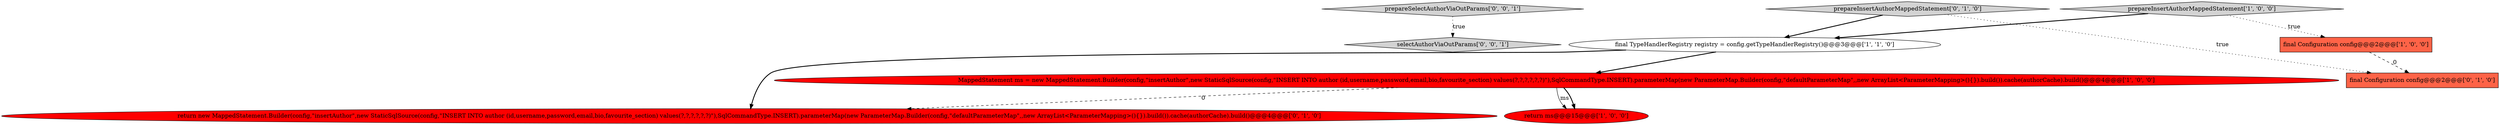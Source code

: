 digraph {
8 [style = filled, label = "prepareSelectAuthorViaOutParams['0', '0', '1']", fillcolor = lightgray, shape = diamond image = "AAA0AAABBB3BBB"];
6 [style = filled, label = "prepareInsertAuthorMappedStatement['0', '1', '0']", fillcolor = lightgray, shape = diamond image = "AAA0AAABBB2BBB"];
9 [style = filled, label = "selectAuthorViaOutParams['0', '0', '1']", fillcolor = lightgray, shape = diamond image = "AAA0AAABBB3BBB"];
4 [style = filled, label = "return ms@@@15@@@['1', '0', '0']", fillcolor = red, shape = ellipse image = "AAA1AAABBB1BBB"];
0 [style = filled, label = "prepareInsertAuthorMappedStatement['1', '0', '0']", fillcolor = lightgray, shape = diamond image = "AAA0AAABBB1BBB"];
1 [style = filled, label = "final TypeHandlerRegistry registry = config.getTypeHandlerRegistry()@@@3@@@['1', '1', '0']", fillcolor = white, shape = ellipse image = "AAA0AAABBB1BBB"];
3 [style = filled, label = "final Configuration config@@@2@@@['1', '0', '0']", fillcolor = tomato, shape = box image = "AAA1AAABBB1BBB"];
5 [style = filled, label = "return new MappedStatement.Builder(config,\"insertAuthor\",new StaticSqlSource(config,\"INSERT INTO author (id,username,password,email,bio,favourite_section) values(?,?,?,?,?,?)\"),SqlCommandType.INSERT).parameterMap(new ParameterMap.Builder(config,\"defaultParameterMap\",,new ArrayList<ParameterMapping>(){}).build()).cache(authorCache).build()@@@4@@@['0', '1', '0']", fillcolor = red, shape = ellipse image = "AAA1AAABBB2BBB"];
2 [style = filled, label = "MappedStatement ms = new MappedStatement.Builder(config,\"insertAuthor\",new StaticSqlSource(config,\"INSERT INTO author (id,username,password,email,bio,favourite_section) values(?,?,?,?,?,?)\"),SqlCommandType.INSERT).parameterMap(new ParameterMap.Builder(config,\"defaultParameterMap\",,new ArrayList<ParameterMapping>(){}).build()).cache(authorCache).build()@@@4@@@['1', '0', '0']", fillcolor = red, shape = ellipse image = "AAA1AAABBB1BBB"];
7 [style = filled, label = "final Configuration config@@@2@@@['0', '1', '0']", fillcolor = tomato, shape = box image = "AAA1AAABBB2BBB"];
1->5 [style = bold, label=""];
6->1 [style = bold, label=""];
2->5 [style = dashed, label="0"];
1->2 [style = bold, label=""];
0->3 [style = dotted, label="true"];
8->9 [style = dotted, label="true"];
2->4 [style = solid, label="ms"];
2->4 [style = bold, label=""];
3->7 [style = dashed, label="0"];
0->1 [style = bold, label=""];
6->7 [style = dotted, label="true"];
}
